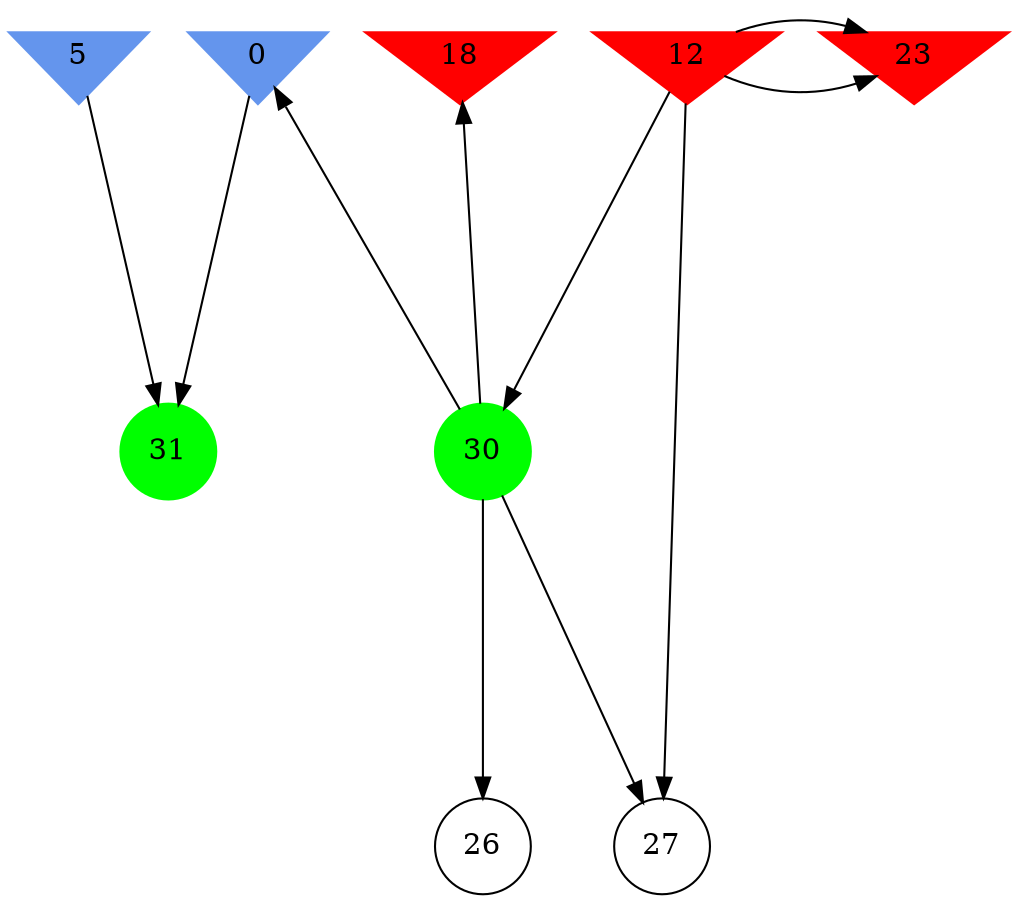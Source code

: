 digraph brain {
	ranksep=2.0;
	0 [shape=invtriangle,style=filled,color=cornflowerblue];
	5 [shape=invtriangle,style=filled,color=cornflowerblue];
	12 [shape=invtriangle,style=filled,color=red];
	18 [shape=invtriangle,style=filled,color=red];
	23 [shape=invtriangle,style=filled,color=red];
	26 [shape=circle,color=black];
	27 [shape=circle,color=black];
	30 [shape=circle,style=filled,color=green];
	31 [shape=circle,style=filled,color=green];
	30	->	27;
	30	->	0;
	30	->	18;
	30	->	26;
	12	->	23;
	12	->	23;
	12	->	30;
	12	->	27;
	5	->	31;
	0	->	31;
	{ rank=same; 0; 5; 12; 18; 23; }
	{ rank=same; 26; 27; }
	{ rank=same; 30; 31; }
}
